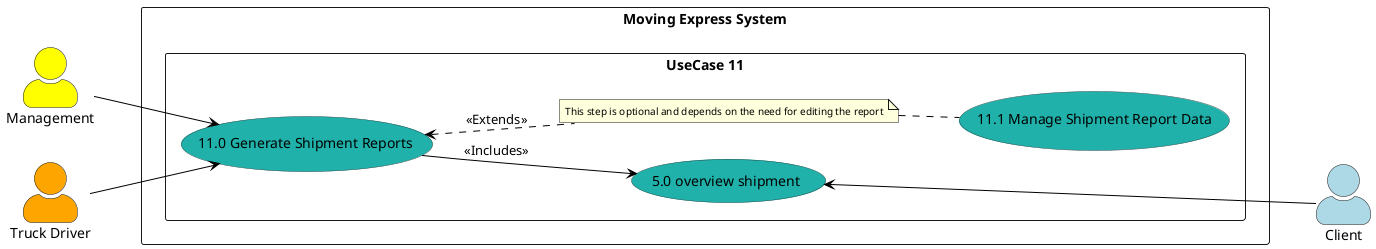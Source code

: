 @startuml

left to right direction
skinparam actorStyle awesome

skinparam note {
 FontSize 10
}
skinparam usecase {
   BackgroundColor DarkSeaGreen
   BorderColor DarkSlateGray
   ArrowColor Black
   ActorBorderColor black
   ActorFontName Courier
   ActorBackgroundColor<< Human >> Gold
}

actor Management as "Management" #Yellow
actor "Truck Driver" as VanDriver #Orange
actor Client as "Client" #LightBlue


rectangle "Moving Express System" {
   rectangle "UseCase 11" {
     usecase "5.0 overview shipment" as UC5 #LightSeaGreen
     usecase "11.0 Generate Shipment Reports" as UC11 #LightSeaGreen
     usecase "11.1 Manage Shipment Report Data" as UC11_1 #LightSeaGreen


     note "This step is optional and depends on the need for editing the report" as N2

   }
}


Management --> UC11
VanDriver --> UC11
UC5 <--- Client

UC11 --> UC5 : <<Includes>>

UC11 <.. N2 : <<Extends>>
N2 .. (UC11_1)

@enduml
